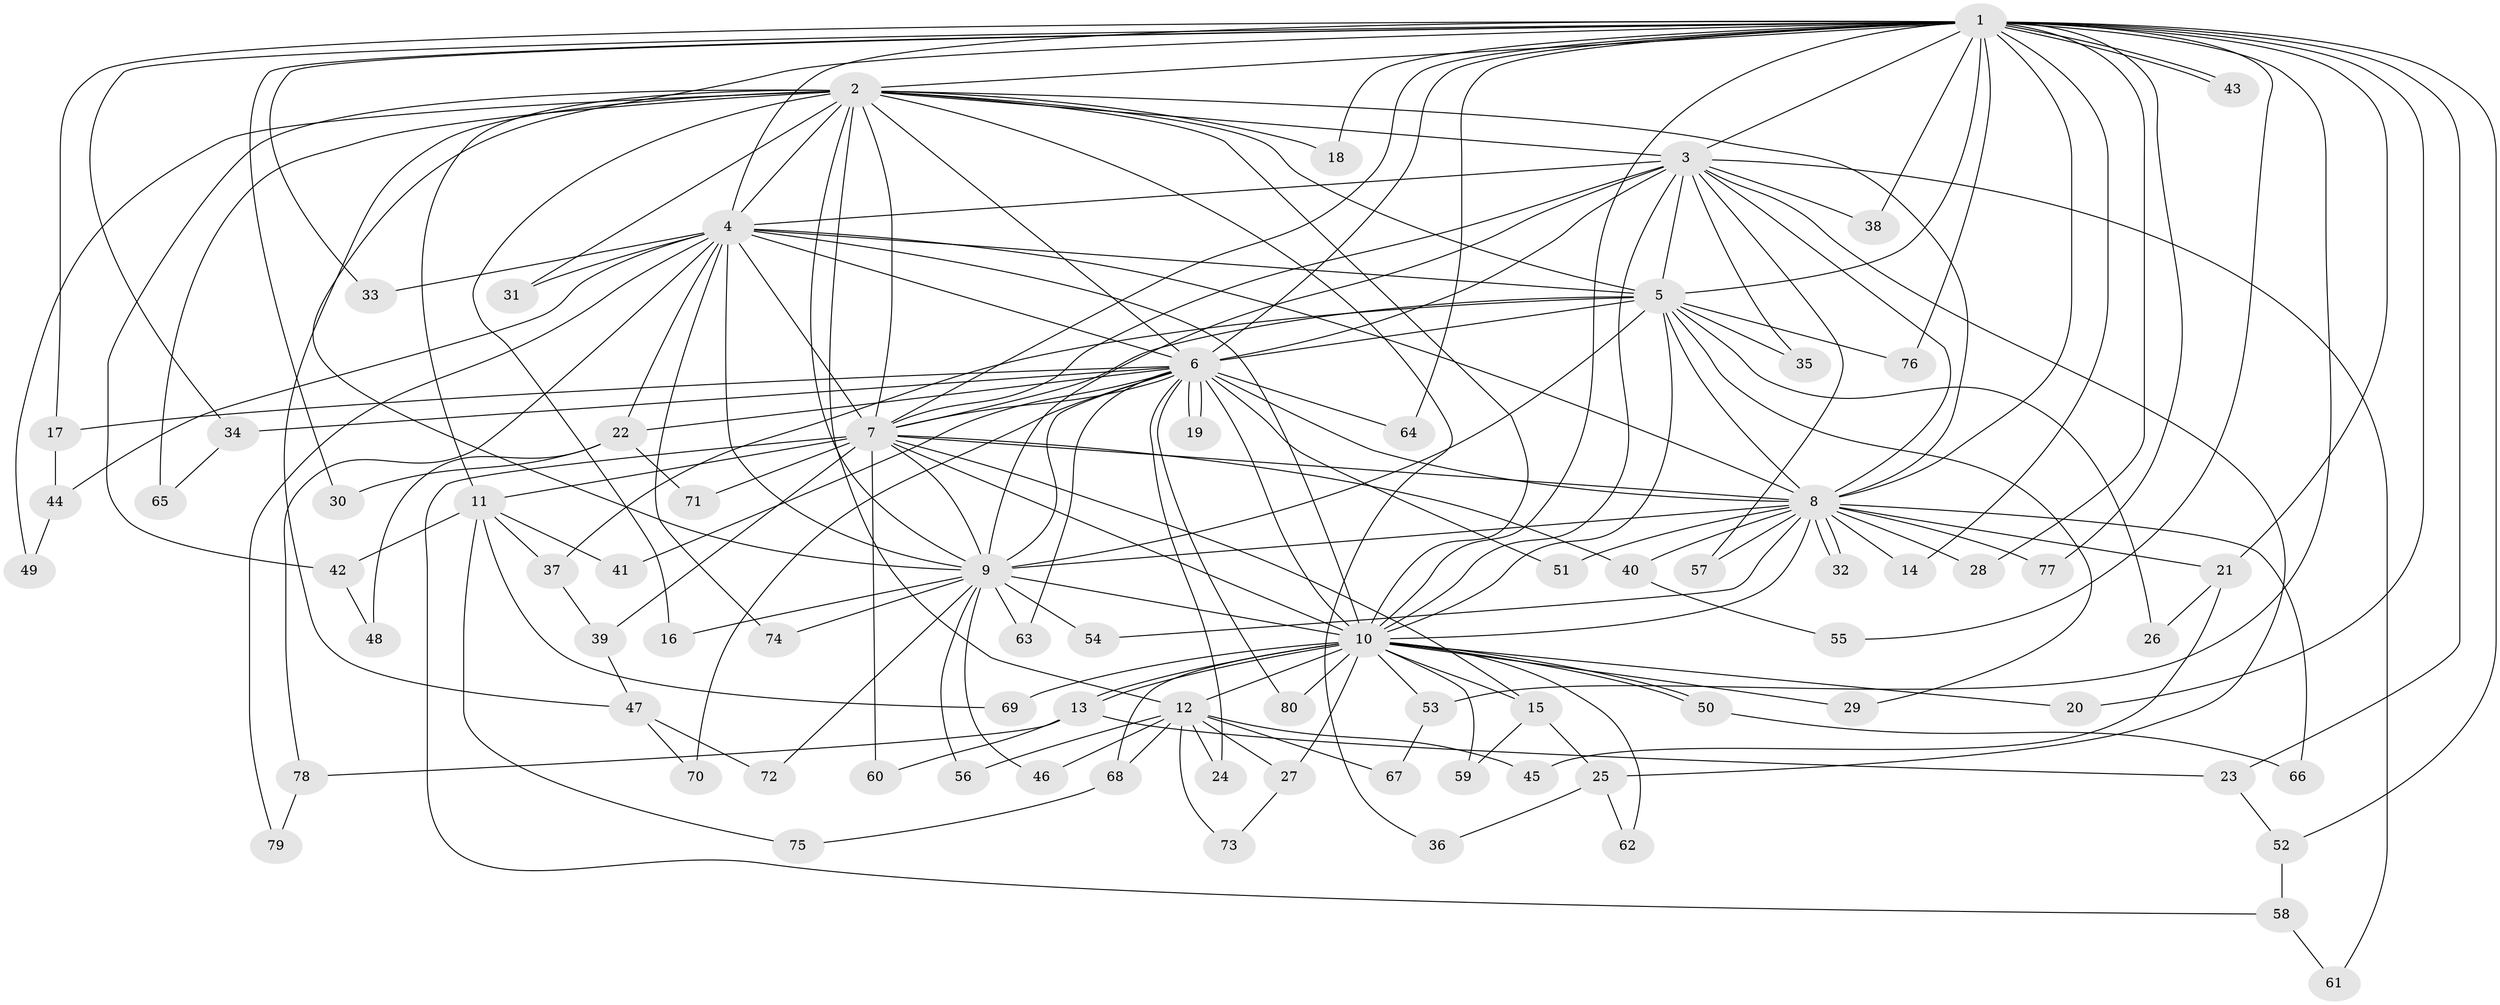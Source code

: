 // coarse degree distribution, {22: 0.01694915254237288, 16: 0.01694915254237288, 19: 0.03389830508474576, 12: 0.03389830508474576, 17: 0.01694915254237288, 29: 0.01694915254237288, 10: 0.01694915254237288, 4: 0.1016949152542373, 2: 0.576271186440678, 5: 0.01694915254237288, 3: 0.13559322033898305, 1: 0.01694915254237288}
// Generated by graph-tools (version 1.1) at 2025/51/02/27/25 19:51:50]
// undirected, 80 vertices, 185 edges
graph export_dot {
graph [start="1"]
  node [color=gray90,style=filled];
  1;
  2;
  3;
  4;
  5;
  6;
  7;
  8;
  9;
  10;
  11;
  12;
  13;
  14;
  15;
  16;
  17;
  18;
  19;
  20;
  21;
  22;
  23;
  24;
  25;
  26;
  27;
  28;
  29;
  30;
  31;
  32;
  33;
  34;
  35;
  36;
  37;
  38;
  39;
  40;
  41;
  42;
  43;
  44;
  45;
  46;
  47;
  48;
  49;
  50;
  51;
  52;
  53;
  54;
  55;
  56;
  57;
  58;
  59;
  60;
  61;
  62;
  63;
  64;
  65;
  66;
  67;
  68;
  69;
  70;
  71;
  72;
  73;
  74;
  75;
  76;
  77;
  78;
  79;
  80;
  1 -- 2;
  1 -- 3;
  1 -- 4;
  1 -- 5;
  1 -- 6;
  1 -- 7;
  1 -- 8;
  1 -- 9;
  1 -- 10;
  1 -- 14;
  1 -- 17;
  1 -- 18;
  1 -- 20;
  1 -- 21;
  1 -- 23;
  1 -- 28;
  1 -- 30;
  1 -- 33;
  1 -- 34;
  1 -- 38;
  1 -- 43;
  1 -- 43;
  1 -- 52;
  1 -- 53;
  1 -- 55;
  1 -- 64;
  1 -- 76;
  1 -- 77;
  2 -- 3;
  2 -- 4;
  2 -- 5;
  2 -- 6;
  2 -- 7;
  2 -- 8;
  2 -- 9;
  2 -- 10;
  2 -- 11;
  2 -- 12;
  2 -- 16;
  2 -- 18;
  2 -- 31;
  2 -- 36;
  2 -- 42;
  2 -- 47;
  2 -- 49;
  2 -- 65;
  3 -- 4;
  3 -- 5;
  3 -- 6;
  3 -- 7;
  3 -- 8;
  3 -- 9;
  3 -- 10;
  3 -- 25;
  3 -- 35;
  3 -- 38;
  3 -- 57;
  3 -- 61;
  4 -- 5;
  4 -- 6;
  4 -- 7;
  4 -- 8;
  4 -- 9;
  4 -- 10;
  4 -- 22;
  4 -- 31;
  4 -- 33;
  4 -- 44;
  4 -- 74;
  4 -- 78;
  4 -- 79;
  5 -- 6;
  5 -- 7;
  5 -- 8;
  5 -- 9;
  5 -- 10;
  5 -- 26;
  5 -- 29;
  5 -- 35;
  5 -- 37;
  5 -- 76;
  6 -- 7;
  6 -- 8;
  6 -- 9;
  6 -- 10;
  6 -- 17;
  6 -- 19;
  6 -- 19;
  6 -- 22;
  6 -- 24;
  6 -- 34;
  6 -- 41;
  6 -- 51;
  6 -- 63;
  6 -- 64;
  6 -- 70;
  6 -- 80;
  7 -- 8;
  7 -- 9;
  7 -- 10;
  7 -- 11;
  7 -- 15;
  7 -- 39;
  7 -- 40;
  7 -- 58;
  7 -- 60;
  7 -- 71;
  8 -- 9;
  8 -- 10;
  8 -- 14;
  8 -- 21;
  8 -- 28;
  8 -- 32;
  8 -- 32;
  8 -- 40;
  8 -- 51;
  8 -- 54;
  8 -- 57;
  8 -- 66;
  8 -- 77;
  9 -- 10;
  9 -- 16;
  9 -- 46;
  9 -- 54;
  9 -- 56;
  9 -- 63;
  9 -- 72;
  9 -- 74;
  10 -- 12;
  10 -- 13;
  10 -- 13;
  10 -- 15;
  10 -- 20;
  10 -- 27;
  10 -- 29;
  10 -- 50;
  10 -- 50;
  10 -- 53;
  10 -- 59;
  10 -- 62;
  10 -- 68;
  10 -- 69;
  10 -- 80;
  11 -- 37;
  11 -- 41;
  11 -- 42;
  11 -- 69;
  11 -- 75;
  12 -- 24;
  12 -- 27;
  12 -- 45;
  12 -- 46;
  12 -- 56;
  12 -- 67;
  12 -- 68;
  12 -- 73;
  13 -- 23;
  13 -- 60;
  13 -- 78;
  15 -- 25;
  15 -- 59;
  17 -- 44;
  21 -- 26;
  21 -- 45;
  22 -- 30;
  22 -- 48;
  22 -- 71;
  23 -- 52;
  25 -- 36;
  25 -- 62;
  27 -- 73;
  34 -- 65;
  37 -- 39;
  39 -- 47;
  40 -- 55;
  42 -- 48;
  44 -- 49;
  47 -- 70;
  47 -- 72;
  50 -- 66;
  52 -- 58;
  53 -- 67;
  58 -- 61;
  68 -- 75;
  78 -- 79;
}

